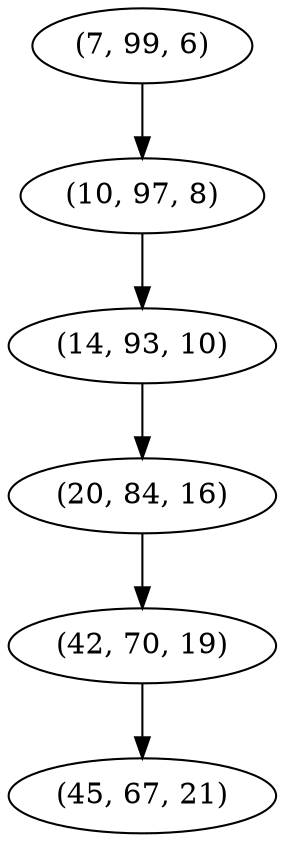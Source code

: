 digraph tree {
    "(7, 99, 6)";
    "(10, 97, 8)";
    "(14, 93, 10)";
    "(20, 84, 16)";
    "(42, 70, 19)";
    "(45, 67, 21)";
    "(7, 99, 6)" -> "(10, 97, 8)";
    "(10, 97, 8)" -> "(14, 93, 10)";
    "(14, 93, 10)" -> "(20, 84, 16)";
    "(20, 84, 16)" -> "(42, 70, 19)";
    "(42, 70, 19)" -> "(45, 67, 21)";
}

